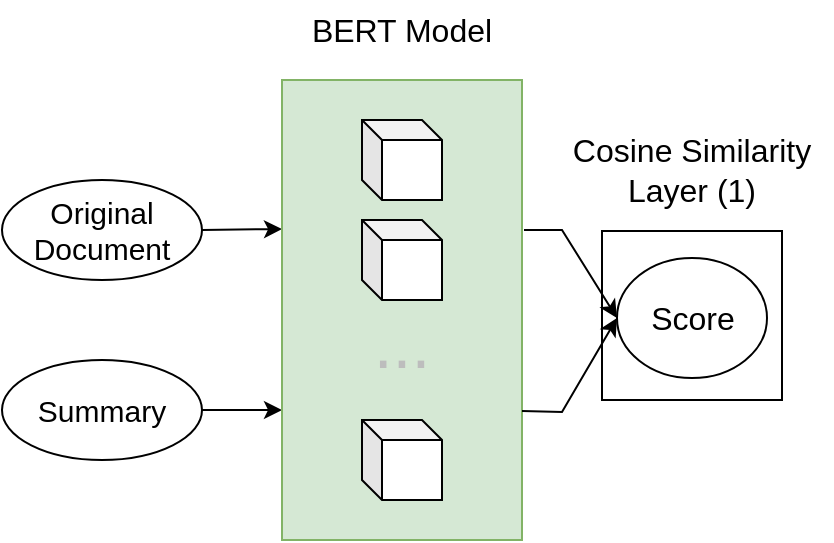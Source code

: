 <mxfile version="21.6.1" type="device">
  <diagram name="Page-1" id="_Q9GZ9CPquQKC6xEhxsN">
    <mxGraphModel dx="909" dy="674" grid="1" gridSize="10" guides="1" tooltips="1" connect="1" arrows="1" fold="1" page="1" pageScale="1" pageWidth="827" pageHeight="1169" math="0" shadow="0">
      <root>
        <mxCell id="0" />
        <mxCell id="1" parent="0" />
        <mxCell id="0T5pM6Y5D5rY4e13pUBA-67" value="" style="rounded=0;whiteSpace=wrap;html=1;" parent="1" vertex="1">
          <mxGeometry x="480" y="335.5" width="90" height="84.5" as="geometry" />
        </mxCell>
        <mxCell id="0T5pM6Y5D5rY4e13pUBA-4" style="rounded=0;orthogonalLoop=1;jettySize=auto;html=1;endArrow=classic;endFill=1;exitX=1;exitY=0.5;exitDx=0;exitDy=0;" parent="1" source="0T5pM6Y5D5rY4e13pUBA-1" edge="1">
          <mxGeometry relative="1" as="geometry">
            <mxPoint x="290.002" y="417.708" as="sourcePoint" />
            <mxPoint x="320" y="425" as="targetPoint" />
          </mxGeometry>
        </mxCell>
        <mxCell id="0T5pM6Y5D5rY4e13pUBA-1" value="&lt;font style=&quot;font-size: 15px;&quot;&gt;Summary&lt;/font&gt;" style="ellipse;whiteSpace=wrap;html=1;" parent="1" vertex="1">
          <mxGeometry x="180" y="400" width="100" height="50" as="geometry" />
        </mxCell>
        <mxCell id="0T5pM6Y5D5rY4e13pUBA-68" value="&lt;font style=&quot;font-size: 16px;&quot;&gt;Cosine Similarity Layer (1)&lt;/font&gt;" style="text;html=1;strokeColor=none;fillColor=none;align=center;verticalAlign=middle;whiteSpace=wrap;rounded=0;fontSize=14;" parent="1" vertex="1">
          <mxGeometry x="455" y="290" width="140" height="30" as="geometry" />
        </mxCell>
        <mxCell id="CQJqJF0PlVP-YLF-5X6d-3" value="&lt;font style=&quot;font-size: 16px;&quot;&gt;Score&lt;/font&gt;" style="ellipse;whiteSpace=wrap;html=1;" parent="1" vertex="1">
          <mxGeometry x="487.5" y="349" width="75" height="60" as="geometry" />
        </mxCell>
        <mxCell id="aTGz9FesERnNjyJ90T62-6" style="rounded=0;orthogonalLoop=1;jettySize=auto;html=1;exitX=1;exitY=0.5;exitDx=0;exitDy=0;entryX=0;entryY=0.25;entryDx=0;entryDy=0;" parent="1" source="aTGz9FesERnNjyJ90T62-5" edge="1">
          <mxGeometry relative="1" as="geometry">
            <mxPoint x="320" y="334.5" as="targetPoint" />
          </mxGeometry>
        </mxCell>
        <mxCell id="aTGz9FesERnNjyJ90T62-5" value="&lt;font style=&quot;font-size: 15px;&quot;&gt;Original Document&lt;/font&gt;" style="ellipse;whiteSpace=wrap;html=1;" parent="1" vertex="1">
          <mxGeometry x="180" y="310" width="100" height="50" as="geometry" />
        </mxCell>
        <mxCell id="AsTMAiLD-Jh-A46aVNmc-1" style="rounded=0;orthogonalLoop=1;jettySize=auto;html=1;exitX=1;exitY=0.5;exitDx=0;exitDy=0;entryX=0;entryY=0.5;entryDx=0;entryDy=0;" edge="1" parent="1" target="CQJqJF0PlVP-YLF-5X6d-3">
          <mxGeometry relative="1" as="geometry">
            <mxPoint x="441" y="335" as="sourcePoint" />
            <mxPoint x="481" y="334.5" as="targetPoint" />
            <Array as="points">
              <mxPoint x="460" y="335" />
            </Array>
          </mxGeometry>
        </mxCell>
        <mxCell id="0T5pM6Y5D5rY4e13pUBA-6" value="" style="rounded=0;whiteSpace=wrap;html=1;fillColor=#d5e8d4;strokeColor=#82b366;" parent="1" vertex="1">
          <mxGeometry x="320" y="260" width="120" height="230" as="geometry" />
        </mxCell>
        <mxCell id="0T5pM6Y5D5rY4e13pUBA-13" value="" style="shape=cube;whiteSpace=wrap;html=1;boundedLbl=1;backgroundOutline=1;darkOpacity=0.05;darkOpacity2=0.1;size=10;" parent="1" vertex="1">
          <mxGeometry x="360" y="280" width="40" height="40" as="geometry" />
        </mxCell>
        <mxCell id="0T5pM6Y5D5rY4e13pUBA-14" value="" style="shape=cube;whiteSpace=wrap;html=1;boundedLbl=1;backgroundOutline=1;darkOpacity=0.05;darkOpacity2=0.1;size=10;" parent="1" vertex="1">
          <mxGeometry x="360" y="330" width="40" height="40" as="geometry" />
        </mxCell>
        <mxCell id="0T5pM6Y5D5rY4e13pUBA-16" value="" style="shape=cube;whiteSpace=wrap;html=1;boundedLbl=1;backgroundOutline=1;darkOpacity=0.05;darkOpacity2=0.1;size=10;" parent="1" vertex="1">
          <mxGeometry x="360" y="430" width="40" height="40" as="geometry" />
        </mxCell>
        <mxCell id="0T5pM6Y5D5rY4e13pUBA-18" value="&lt;font style=&quot;font-size: 16px;&quot;&gt;BERT Model&lt;/font&gt;" style="text;html=1;strokeColor=none;fillColor=none;align=center;verticalAlign=middle;whiteSpace=wrap;rounded=0;fontSize=14;" parent="1" vertex="1">
          <mxGeometry x="310" y="220" width="140" height="30" as="geometry" />
        </mxCell>
        <mxCell id="AsTMAiLD-Jh-A46aVNmc-2" style="rounded=0;orthogonalLoop=1;jettySize=auto;html=1;exitX=1;exitY=0.5;exitDx=0;exitDy=0;entryX=0;entryY=0.5;entryDx=0;entryDy=0;" edge="1" parent="1" target="CQJqJF0PlVP-YLF-5X6d-3">
          <mxGeometry relative="1" as="geometry">
            <mxPoint x="440" y="425.5" as="sourcePoint" />
            <mxPoint x="480" y="425" as="targetPoint" />
            <Array as="points">
              <mxPoint x="460" y="426" />
            </Array>
          </mxGeometry>
        </mxCell>
        <mxCell id="0T5pM6Y5D5rY4e13pUBA-23" value="..." style="text;html=1;strokeColor=none;fillColor=none;align=center;verticalAlign=bottom;whiteSpace=wrap;rounded=0;fontSize=34;fontColor=#BDBDBD;labelPosition=center;verticalLabelPosition=middle;" parent="1" vertex="1">
          <mxGeometry x="350" y="385" width="60" height="30" as="geometry" />
        </mxCell>
      </root>
    </mxGraphModel>
  </diagram>
</mxfile>
